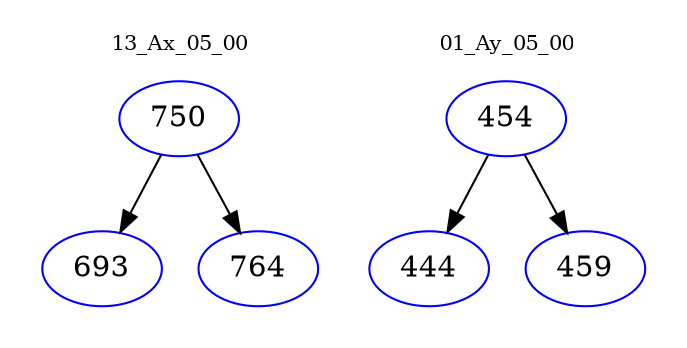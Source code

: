 digraph{
subgraph cluster_0 {
color = white
label = "13_Ax_05_00";
fontsize=10;
T0_750 [label="750", color="blue"]
T0_750 -> T0_693 [color="black"]
T0_693 [label="693", color="blue"]
T0_750 -> T0_764 [color="black"]
T0_764 [label="764", color="blue"]
}
subgraph cluster_1 {
color = white
label = "01_Ay_05_00";
fontsize=10;
T1_454 [label="454", color="blue"]
T1_454 -> T1_444 [color="black"]
T1_444 [label="444", color="blue"]
T1_454 -> T1_459 [color="black"]
T1_459 [label="459", color="blue"]
}
}
